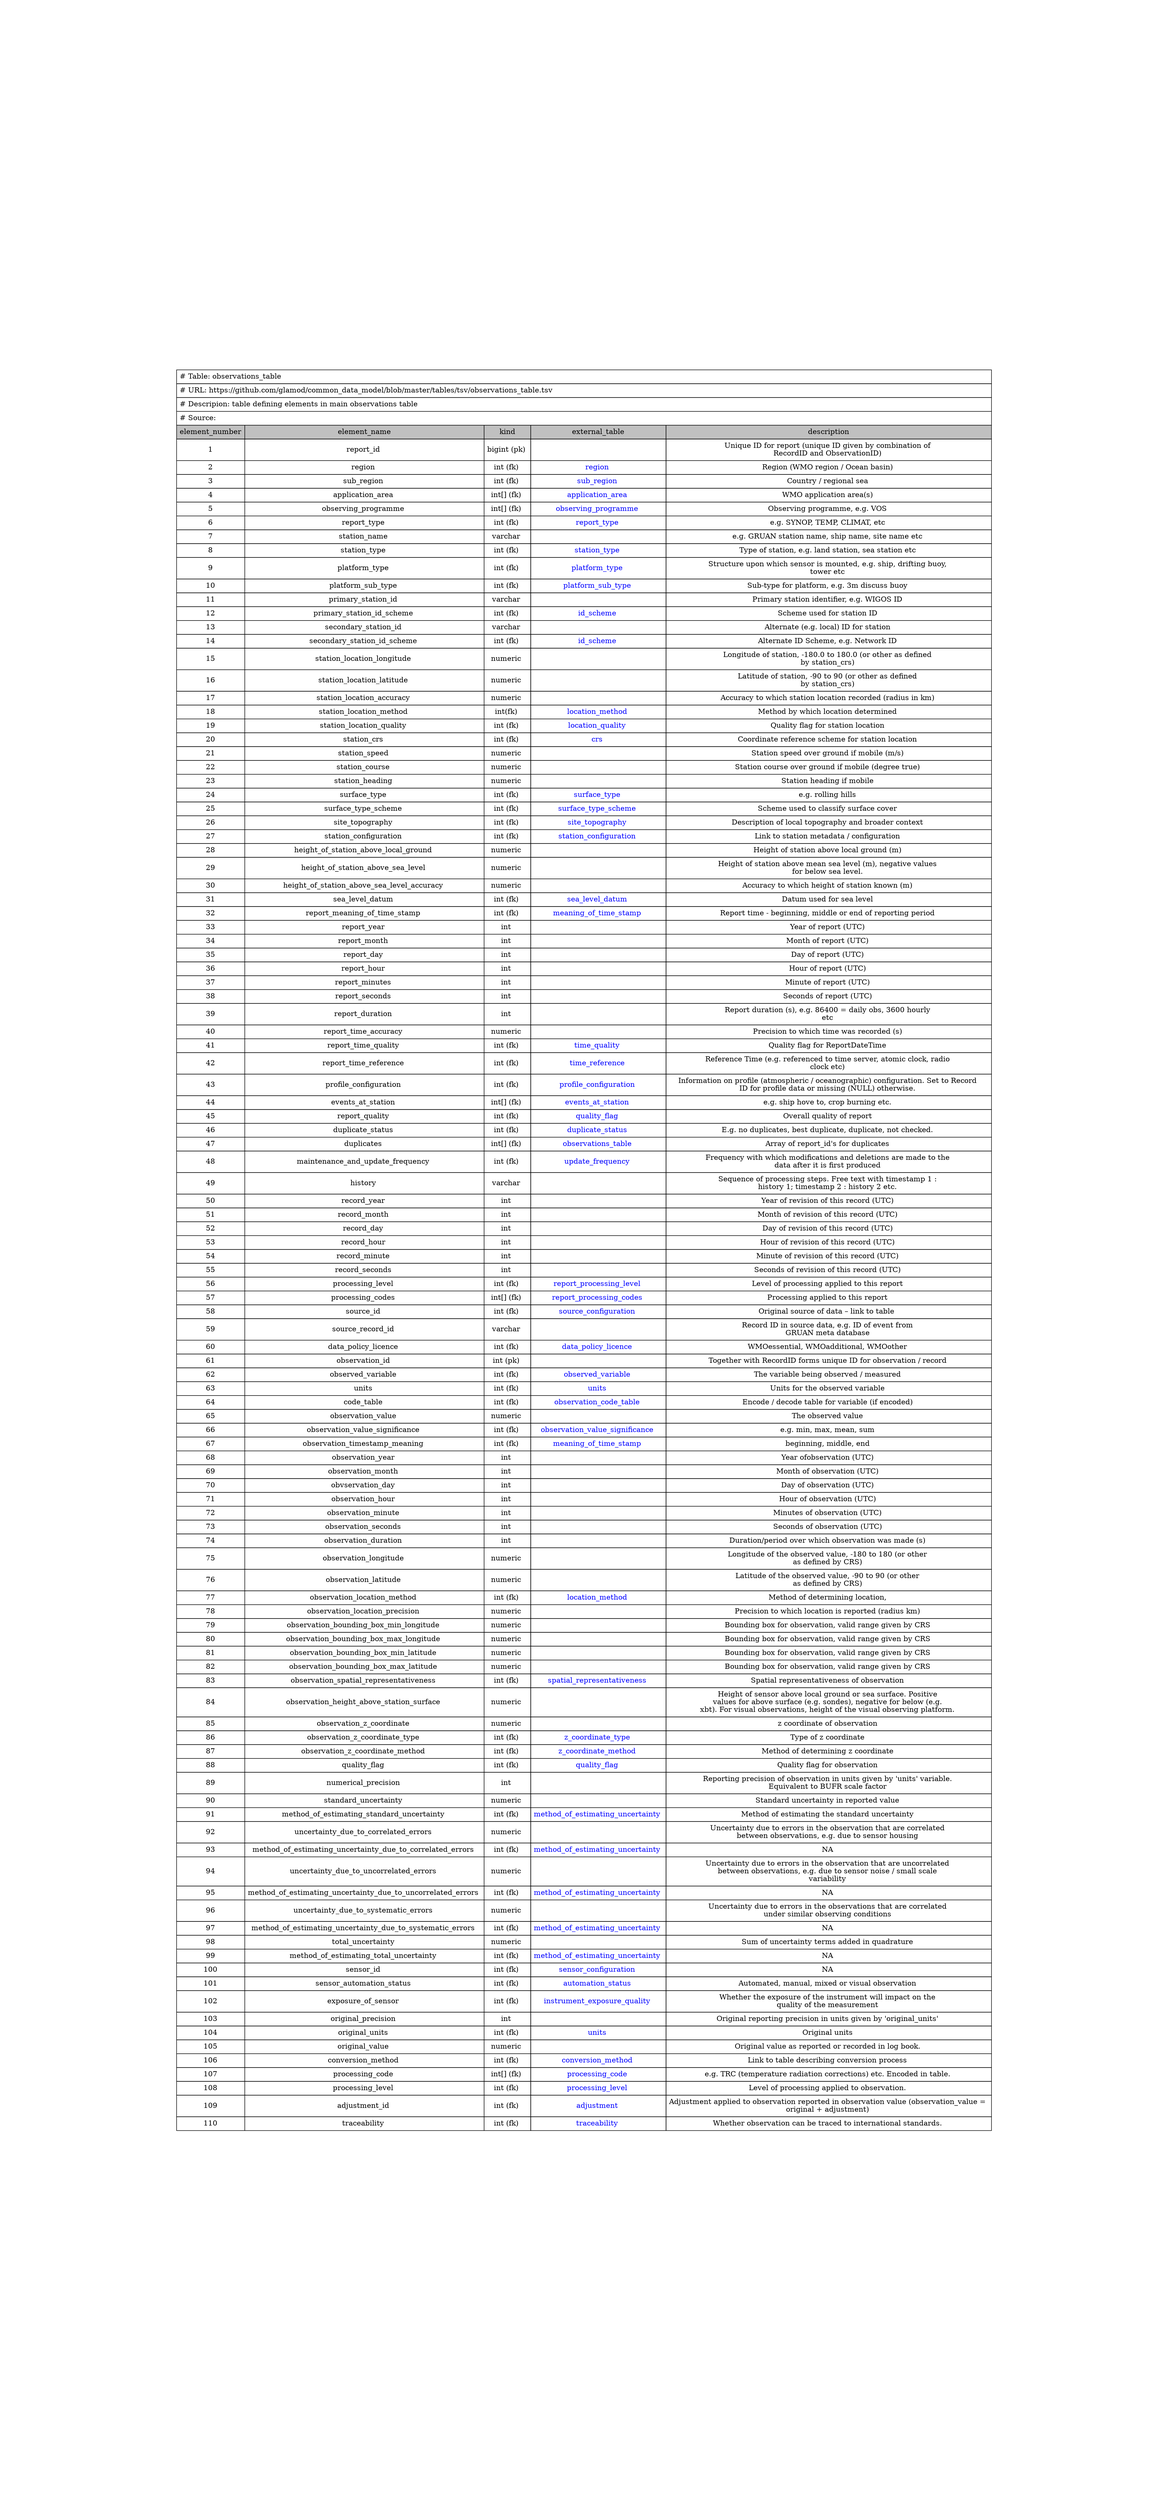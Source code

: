 digraph observations_table {
node [color=white]
observations_table [label=<<TABLE BORDER="0" CELLBORDER="1" CELLSPACING="0" CELLPADDING="5" COLOR="BLACK">
<TR><TD COLSPAN="5" ALIGN="left" PORT="head"># Table: observations_table</TD></TR>
<TR><TD COLSPAN="5" ALIGN="left"># URL: https://github.com/glamod/common_data_model/blob/master/tables/tsv/observations_table.tsv</TD></TR>
<TR><TD ALIGN="left" COLSPAN="5"># Descripion: table defining elements in main observations table				</TD></TR>
<TR><TD ALIGN="left" COLSPAN="5"># Source:				</TD></TR>
<TR><TD BGCOLOR="GRAY">element_number</TD><TD BGCOLOR="GRAY">element_name</TD><TD BGCOLOR="GRAY">kind</TD><TD BGCOLOR="GRAY">external_table</TD><TD BGCOLOR="GRAY">description</TD></TR>
<TR><TD PORT="report_idL">1</TD><TD>report_id </TD><TD>bigint (pk) </TD><TD></TD><TD PORT="report_idR">Unique ID for report (unique ID given by combination of <BR/>RecordID and ObservationID) </TD></TR>
<TR><TD PORT="regionL">2</TD><TD>region </TD><TD>int (fk) </TD><TD HREF="https://github.com/glamod/common_data_model/blob/master/tables/tsv/region.tsv"><FONT color="blue">region </FONT></TD><TD PORT="regionR">Region (WMO region / Ocean basin) </TD></TR>
<TR><TD PORT="sub_regionL">3</TD><TD>sub_region </TD><TD>int (fk) </TD><TD HREF="https://github.com/glamod/common_data_model/blob/master/tables/tsv/sub_region.tsv"><FONT color="blue">sub_region </FONT></TD><TD PORT="sub_regionR">Country / regional sea </TD></TR>
<TR><TD PORT="application_areaL">4</TD><TD>application_area </TD><TD>int[] (fk) </TD><TD HREF="https://github.com/glamod/common_data_model/blob/master/tables/tsv/application_area.tsv"><FONT color="blue">application_area </FONT></TD><TD PORT="application_areaR">WMO application area(s) </TD></TR>
<TR><TD PORT="observing_programmeL">5</TD><TD>observing_programme </TD><TD>int[] (fk) </TD><TD HREF="https://github.com/glamod/common_data_model/blob/master/tables/tsv/observing_programme.tsv"><FONT color="blue">observing_programme </FONT></TD><TD PORT="observing_programmeR">Observing programme, e.g. VOS </TD></TR>
<TR><TD PORT="report_typeL">6</TD><TD>report_type </TD><TD>int (fk) </TD><TD HREF="https://github.com/glamod/common_data_model/blob/master/tables/tsv/report_type.tsv"><FONT color="blue">report_type </FONT></TD><TD PORT="report_typeR">e.g. SYNOP, TEMP, CLIMAT, etc </TD></TR>
<TR><TD PORT="station_nameL">7</TD><TD>station_name </TD><TD>varchar </TD><TD></TD><TD PORT="station_nameR">e.g. GRUAN station name, ship name, site name etc </TD></TR>
<TR><TD PORT="station_typeL">8</TD><TD>station_type </TD><TD>int (fk) </TD><TD HREF="https://github.com/glamod/common_data_model/blob/master/tables/tsv/station_type.tsv"><FONT color="blue">station_type </FONT></TD><TD PORT="station_typeR">Type of station, e.g. land station, sea station etc </TD></TR>
<TR><TD PORT="platform_typeL">9</TD><TD>platform_type </TD><TD>int (fk) </TD><TD HREF="https://github.com/glamod/common_data_model/blob/master/tables/tsv/platform_type.tsv"><FONT color="blue">platform_type </FONT></TD><TD PORT="platform_typeR">Structure upon which sensor is mounted, e.g. ship, drifting buoy, <BR/>tower etc </TD></TR>
<TR><TD PORT="platform_sub_typeL">10</TD><TD>platform_sub_type </TD><TD>int (fk) </TD><TD HREF="https://github.com/glamod/common_data_model/blob/master/tables/tsv/platform_sub_type.tsv"><FONT color="blue">platform_sub_type </FONT></TD><TD PORT="platform_sub_typeR">Sub-type for platform, e.g. 3m discuss buoy </TD></TR>
<TR><TD PORT="primary_station_idL">11</TD><TD>primary_station_id </TD><TD>varchar </TD><TD></TD><TD PORT="primary_station_idR">Primary station identifier, e.g. WIGOS ID </TD></TR>
<TR><TD PORT="primary_station_id_schemeL">12</TD><TD>primary_station_id_scheme </TD><TD>int (fk) </TD><TD HREF="https://github.com/glamod/common_data_model/blob/master/tables/tsv/id_scheme.tsv"><FONT color="blue">id_scheme </FONT></TD><TD PORT="primary_station_id_schemeR">Scheme used for station ID </TD></TR>
<TR><TD PORT="secondary_station_idL">13</TD><TD>secondary_station_id </TD><TD>varchar </TD><TD></TD><TD PORT="secondary_station_idR">Alternate (e.g. local) ID for station </TD></TR>
<TR><TD PORT="secondary_station_id_schemeL">14</TD><TD>secondary_station_id_scheme </TD><TD>int (fk) </TD><TD HREF="https://github.com/glamod/common_data_model/blob/master/tables/tsv/id_scheme.tsv"><FONT color="blue">id_scheme </FONT></TD><TD PORT="secondary_station_id_schemeR">Alternate ID Scheme, e.g. Network ID </TD></TR>
<TR><TD PORT="station_location_longitudeL">15</TD><TD>station_location_longitude </TD><TD>numeric </TD><TD></TD><TD PORT="station_location_longitudeR">Longitude of station, -180.0 to 180.0 (or other as defined <BR/>by station_crs) </TD></TR>
<TR><TD PORT="station_location_latitudeL">16</TD><TD>station_location_latitude </TD><TD>numeric </TD><TD></TD><TD PORT="station_location_latitudeR">Latitude of station, -90 to 90 (or other as defined <BR/>by station_crs) </TD></TR>
<TR><TD PORT="station_location_accuracyL">17</TD><TD>station_location_accuracy </TD><TD>numeric </TD><TD></TD><TD PORT="station_location_accuracyR">Accuracy to which station location recorded (radius in km) </TD></TR>
<TR><TD PORT="station_location_methodL">18</TD><TD>station_location_method </TD><TD>int(fk) </TD><TD HREF="https://github.com/glamod/common_data_model/blob/master/tables/tsv/location_method.tsv"><FONT color="blue">location_method </FONT></TD><TD PORT="station_location_methodR">Method by which location determined </TD></TR>
<TR><TD PORT="station_location_qualityL">19</TD><TD>station_location_quality </TD><TD>int (fk) </TD><TD HREF="https://github.com/glamod/common_data_model/blob/master/tables/tsv/location_quality.tsv"><FONT color="blue">location_quality </FONT></TD><TD PORT="station_location_qualityR">Quality flag for station location </TD></TR>
<TR><TD PORT="station_crsL">20</TD><TD>station_crs </TD><TD>int (fk) </TD><TD HREF="https://github.com/glamod/common_data_model/blob/master/tables/tsv/crs.tsv"><FONT color="blue">crs </FONT></TD><TD PORT="station_crsR">Coordinate reference scheme for station location </TD></TR>
<TR><TD PORT="station_speedL">21</TD><TD>station_speed </TD><TD>numeric </TD><TD></TD><TD PORT="station_speedR">Station speed over ground if mobile (m/s) </TD></TR>
<TR><TD PORT="station_courseL">22</TD><TD>station_course </TD><TD>numeric </TD><TD></TD><TD PORT="station_courseR">Station course over ground if mobile (degree true) </TD></TR>
<TR><TD PORT="station_headingL">23</TD><TD>station_heading </TD><TD>numeric </TD><TD></TD><TD PORT="station_headingR">Station heading if mobile </TD></TR>
<TR><TD PORT="surface_typeL">24</TD><TD>surface_type </TD><TD>int (fk) </TD><TD HREF="https://github.com/glamod/common_data_model/blob/master/tables/tsv/surface_type.tsv"><FONT color="blue">surface_type </FONT></TD><TD PORT="surface_typeR">e.g. rolling hills </TD></TR>
<TR><TD PORT="surface_type_schemeL">25</TD><TD>surface_type_scheme </TD><TD>int (fk) </TD><TD HREF="https://github.com/glamod/common_data_model/blob/master/tables/tsv/surface_type_scheme.tsv"><FONT color="blue">surface_type_scheme </FONT></TD><TD PORT="surface_type_schemeR">Scheme used to classify surface cover </TD></TR>
<TR><TD PORT="site_topographyL">26</TD><TD>site_topography </TD><TD>int (fk) </TD><TD HREF="https://github.com/glamod/common_data_model/blob/master/tables/tsv/site_topography.tsv"><FONT color="blue">site_topography </FONT></TD><TD PORT="site_topographyR">Description of local topography and broader context </TD></TR>
<TR><TD PORT="station_configurationL">27</TD><TD>station_configuration </TD><TD>int (fk) </TD><TD HREF="https://github.com/glamod/common_data_model/blob/master/tables/tsv/station_configuration.tsv"><FONT color="blue">station_configuration </FONT></TD><TD PORT="station_configurationR">Link to station metadata / configuration </TD></TR>
<TR><TD PORT="height_of_station_above_local_groundL">28</TD><TD>height_of_station_above_local_ground </TD><TD>numeric </TD><TD></TD><TD PORT="height_of_station_above_local_groundR">Height of station above local ground (m) </TD></TR>
<TR><TD PORT="height_of_station_above_sea_levelL">29</TD><TD>height_of_station_above_sea_level </TD><TD>numeric </TD><TD></TD><TD PORT="height_of_station_above_sea_levelR">Height of station above mean sea level (m), negative values <BR/>for below sea level. </TD></TR>
<TR><TD PORT="height_of_station_above_sea_level_accuracyL">30</TD><TD>height_of_station_above_sea_level_accuracy </TD><TD>numeric </TD><TD></TD><TD PORT="height_of_station_above_sea_level_accuracyR">Accuracy to which height of station known (m) </TD></TR>
<TR><TD PORT="sea_level_datumL">31</TD><TD>sea_level_datum </TD><TD>int (fk) </TD><TD HREF="https://github.com/glamod/common_data_model/blob/master/tables/tsv/sea_level_datum.tsv"><FONT color="blue">sea_level_datum </FONT></TD><TD PORT="sea_level_datumR">Datum used for sea level </TD></TR>
<TR><TD PORT="report_meaning_of_time_stampL">32</TD><TD>report_meaning_of_time_stamp </TD><TD>int (fk) </TD><TD HREF="https://github.com/glamod/common_data_model/blob/master/tables/tsv/meaning_of_time_stamp.tsv"><FONT color="blue">meaning_of_time_stamp </FONT></TD><TD PORT="report_meaning_of_time_stampR">Report time - beginning, middle or end of reporting period <BR/></TD></TR>
<TR><TD PORT="report_yearL">33</TD><TD>report_year </TD><TD>int </TD><TD></TD><TD PORT="report_yearR">Year of report (UTC) </TD></TR>
<TR><TD PORT="report_monthL">34</TD><TD>report_month </TD><TD>int </TD><TD></TD><TD PORT="report_monthR">Month of report (UTC) </TD></TR>
<TR><TD PORT="report_dayL">35</TD><TD>report_day </TD><TD>int </TD><TD></TD><TD PORT="report_dayR">Day of report (UTC) </TD></TR>
<TR><TD PORT="report_hourL">36</TD><TD>report_hour </TD><TD>int </TD><TD></TD><TD PORT="report_hourR">Hour of report (UTC) </TD></TR>
<TR><TD PORT="report_minutesL">37</TD><TD>report_minutes </TD><TD>int </TD><TD></TD><TD PORT="report_minutesR">Minute of report (UTC) </TD></TR>
<TR><TD PORT="report_secondsL">38</TD><TD>report_seconds </TD><TD>int </TD><TD></TD><TD PORT="report_secondsR">Seconds of report (UTC) </TD></TR>
<TR><TD PORT="report_durationL">39</TD><TD>report_duration </TD><TD>int </TD><TD></TD><TD PORT="report_durationR">Report duration (s), e.g. 86400 = daily obs, 3600 hourly <BR/>etc </TD></TR>
<TR><TD PORT="report_time_accuracyL">40</TD><TD>report_time_accuracy </TD><TD>numeric </TD><TD></TD><TD PORT="report_time_accuracyR">Precision to which time was recorded (s) </TD></TR>
<TR><TD PORT="report_time_qualityL">41</TD><TD>report_time_quality </TD><TD>int (fk) </TD><TD HREF="https://github.com/glamod/common_data_model/blob/master/tables/tsv/time_quality.tsv"><FONT color="blue">time_quality </FONT></TD><TD PORT="report_time_qualityR">Quality flag for ReportDateTime </TD></TR>
<TR><TD PORT="report_time_referenceL">42</TD><TD>report_time_reference </TD><TD>int (fk) </TD><TD HREF="https://github.com/glamod/common_data_model/blob/master/tables/tsv/time_reference.tsv"><FONT color="blue">time_reference </FONT></TD><TD PORT="report_time_referenceR">Reference Time (e.g. referenced to time server, atomic clock, radio <BR/>clock etc) </TD></TR>
<TR><TD PORT="profile_configurationL">43</TD><TD>profile_configuration </TD><TD>int (fk) </TD><TD HREF="https://github.com/glamod/common_data_model/blob/master/tables/tsv/profile_configuration.tsv"><FONT color="blue">profile_configuration </FONT></TD><TD PORT="profile_configurationR">Information on profile (atmospheric / oceanographic) configuration. Set to Record <BR/>ID for profile data or missing (NULL) otherwise. </TD></TR>
<TR><TD PORT="events_at_stationL">44</TD><TD>events_at_station </TD><TD>int[] (fk) </TD><TD HREF="https://github.com/glamod/common_data_model/blob/master/tables/tsv/events_at_station.tsv"><FONT color="blue">events_at_station </FONT></TD><TD PORT="events_at_stationR">e.g. ship hove to, crop burning etc. </TD></TR>
<TR><TD PORT="report_qualityL">45</TD><TD>report_quality </TD><TD>int (fk) </TD><TD HREF="https://github.com/glamod/common_data_model/blob/master/tables/tsv/quality_flag.tsv"><FONT color="blue">quality_flag </FONT></TD><TD PORT="report_qualityR">Overall quality of report </TD></TR>
<TR><TD PORT="duplicate_statusL">46</TD><TD>duplicate_status </TD><TD>int (fk) </TD><TD HREF="https://github.com/glamod/common_data_model/blob/master/tables/tsv/duplicate_status.tsv"><FONT color="blue">duplicate_status </FONT></TD><TD PORT="duplicate_statusR">E.g. no duplicates, best duplicate, duplicate, not checked. </TD></TR>
<TR><TD PORT="duplicatesL">47</TD><TD>duplicates </TD><TD>int[] (fk) </TD><TD HREF="https://github.com/glamod/common_data_model/blob/master/tables/tsv/observations_table.tsv"><FONT color="blue">observations_table </FONT></TD><TD PORT="duplicatesR">Array of report_id's for duplicates </TD></TR>
<TR><TD PORT="maintenance_and_update_frequencyL">48</TD><TD>maintenance_and_update_frequency </TD><TD>int (fk) </TD><TD HREF="https://github.com/glamod/common_data_model/blob/master/tables/tsv/update_frequency.tsv"><FONT color="blue">update_frequency </FONT></TD><TD PORT="maintenance_and_update_frequencyR">Frequency with which modifications and deletions are made to the <BR/>data after it is first produced </TD></TR>
<TR><TD PORT="historyL">49</TD><TD>history </TD><TD>varchar </TD><TD></TD><TD PORT="historyR">Sequence of processing steps. Free text with timestamp 1 : <BR/>history 1; timestamp 2 : history 2 etc. </TD></TR>
<TR><TD PORT="record_yearL">50</TD><TD>record_year </TD><TD>int </TD><TD></TD><TD PORT="record_yearR">Year of revision of this record (UTC) </TD></TR>
<TR><TD PORT="record_monthL">51</TD><TD>record_month </TD><TD>int </TD><TD></TD><TD PORT="record_monthR">Month of revision of this record (UTC) </TD></TR>
<TR><TD PORT="record_dayL">52</TD><TD>record_day </TD><TD>int </TD><TD></TD><TD PORT="record_dayR">Day of revision of this record (UTC) </TD></TR>
<TR><TD PORT="record_hourL">53</TD><TD>record_hour </TD><TD>int </TD><TD></TD><TD PORT="record_hourR">Hour of revision of this record (UTC) </TD></TR>
<TR><TD PORT="record_minuteL">54</TD><TD>record_minute </TD><TD>int </TD><TD></TD><TD PORT="record_minuteR">Minute of revision of this record (UTC) </TD></TR>
<TR><TD PORT="record_secondsL">55</TD><TD>record_seconds </TD><TD>int </TD><TD></TD><TD PORT="record_secondsR">Seconds of revision of this record (UTC) </TD></TR>
<TR><TD PORT="processing_levelL">56</TD><TD>processing_level </TD><TD>int (fk) </TD><TD HREF="https://github.com/glamod/common_data_model/blob/master/tables/tsv/report_processing_level.tsv"><FONT color="blue">report_processing_level </FONT></TD><TD PORT="processing_levelR">Level of processing applied to this report </TD></TR>
<TR><TD PORT="processing_codesL">57</TD><TD>processing_codes </TD><TD>int[] (fk) </TD><TD HREF="https://github.com/glamod/common_data_model/blob/master/tables/tsv/report_processing_codes.tsv"><FONT color="blue">report_processing_codes </FONT></TD><TD PORT="processing_codesR">Processing applied to this report </TD></TR>
<TR><TD PORT="source_idL">58</TD><TD>source_id </TD><TD>int (fk) </TD><TD HREF="https://github.com/glamod/common_data_model/blob/master/tables/tsv/source_configuration.tsv"><FONT color="blue">source_configuration </FONT></TD><TD PORT="source_idR">Original source of data – link to table  </TD></TR>
<TR><TD PORT="source_record_idL">59</TD><TD>source_record_id </TD><TD>varchar </TD><TD></TD><TD PORT="source_record_idR">Record ID in source data, e.g. ID of event from <BR/>GRUAN meta database </TD></TR>
<TR><TD PORT="data_policy_licenceL">60</TD><TD>data_policy_licence </TD><TD>int (fk) </TD><TD HREF="https://github.com/glamod/common_data_model/blob/master/tables/tsv/data_policy_licence.tsv"><FONT color="blue">data_policy_licence </FONT></TD><TD PORT="data_policy_licenceR">WMOessential, WMOadditional, WMOother </TD></TR>
<TR><TD PORT="observation_idL">61</TD><TD>observation_id </TD><TD>int (pk) </TD><TD></TD><TD PORT="observation_idR">Together with RecordID forms unique ID for observation / record <BR/></TD></TR>
<TR><TD PORT="observed_variableL">62</TD><TD>observed_variable </TD><TD>int (fk) </TD><TD HREF="https://github.com/glamod/common_data_model/blob/master/tables/tsv/observed_variable.tsv"><FONT color="blue">observed_variable </FONT></TD><TD PORT="observed_variableR">The variable being observed / measured </TD></TR>
<TR><TD PORT="unitsL">63</TD><TD>units </TD><TD>int (fk) </TD><TD HREF="https://github.com/glamod/common_data_model/blob/master/tables/tsv/units.tsv"><FONT color="blue">units </FONT></TD><TD PORT="unitsR">Units for the observed variable </TD></TR>
<TR><TD PORT="code_tableL">64</TD><TD>code_table </TD><TD>int (fk) </TD><TD HREF="https://github.com/glamod/common_data_model/blob/master/tables/tsv/observation_code_table.tsv"><FONT color="blue">observation_code_table </FONT></TD><TD PORT="code_tableR">Encode / decode table for variable (if encoded) </TD></TR>
<TR><TD PORT="observation_valueL">65</TD><TD>observation_value </TD><TD>numeric </TD><TD></TD><TD PORT="observation_valueR">The observed value </TD></TR>
<TR><TD PORT="observation_value_significanceL">66</TD><TD>observation_value_significance </TD><TD>int (fk) </TD><TD HREF="https://github.com/glamod/common_data_model/blob/master/tables/tsv/observation_value_significance.tsv"><FONT color="blue">observation_value_significance </FONT></TD><TD PORT="observation_value_significanceR">e.g. min, max, mean, sum </TD></TR>
<TR><TD PORT="observation_timestamp_meaningL">67</TD><TD>observation_timestamp_meaning </TD><TD>int (fk) </TD><TD HREF="https://github.com/glamod/common_data_model/blob/master/tables/tsv/meaning_of_time_stamp.tsv"><FONT color="blue">meaning_of_time_stamp </FONT></TD><TD PORT="observation_timestamp_meaningR">beginning, middle, end </TD></TR>
<TR><TD PORT="observation_yearL">68</TD><TD>observation_year </TD><TD>int </TD><TD></TD><TD PORT="observation_yearR">Year ofobservation (UTC) </TD></TR>
<TR><TD PORT="observation_monthL">69</TD><TD>observation_month </TD><TD>int </TD><TD></TD><TD PORT="observation_monthR">Month of observation (UTC) </TD></TR>
<TR><TD PORT="obvservation_dayL">70</TD><TD>obvservation_day </TD><TD>int </TD><TD></TD><TD PORT="obvservation_dayR">Day of observation (UTC) </TD></TR>
<TR><TD PORT="observation_hourL">71</TD><TD>observation_hour </TD><TD>int </TD><TD></TD><TD PORT="observation_hourR">Hour of observation (UTC) </TD></TR>
<TR><TD PORT="observation_minuteL">72</TD><TD>observation_minute </TD><TD>int </TD><TD></TD><TD PORT="observation_minuteR">Minutes of observation (UTC) </TD></TR>
<TR><TD PORT="observation_secondsL">73</TD><TD>observation_seconds </TD><TD>int </TD><TD></TD><TD PORT="observation_secondsR">Seconds of observation (UTC) </TD></TR>
<TR><TD PORT="observation_durationL">74</TD><TD>observation_duration </TD><TD>int </TD><TD></TD><TD PORT="observation_durationR">Duration/period over which observation was made (s) </TD></TR>
<TR><TD PORT="observation_longitudeL">75</TD><TD>observation_longitude </TD><TD>numeric </TD><TD></TD><TD PORT="observation_longitudeR">Longitude of the observed value, -180 to 180 (or other <BR/>as defined by CRS) </TD></TR>
<TR><TD PORT="observation_latitudeL">76</TD><TD>observation_latitude </TD><TD>numeric </TD><TD></TD><TD PORT="observation_latitudeR">Latitude of the observed value, -90 to 90 (or other <BR/>as defined by CRS) </TD></TR>
<TR><TD PORT="observation_location_methodL">77</TD><TD>observation_location_method </TD><TD>int (fk) </TD><TD HREF="https://github.com/glamod/common_data_model/blob/master/tables/tsv/location_method.tsv"><FONT color="blue">location_method </FONT></TD><TD PORT="observation_location_methodR">Method of determining location, </TD></TR>
<TR><TD PORT="observation_location_precisionL">78</TD><TD>observation_location_precision </TD><TD>numeric </TD><TD></TD><TD PORT="observation_location_precisionR">Precision to which location is reported (radius km) </TD></TR>
<TR><TD PORT="observation_bounding_box_min_longitudeL">79</TD><TD>observation_bounding_box_min_longitude </TD><TD>numeric </TD><TD></TD><TD PORT="observation_bounding_box_min_longitudeR">Bounding box for observation, valid range given by CRS </TD></TR>
<TR><TD PORT="observation_bounding_box_max_longitudeL">80</TD><TD>observation_bounding_box_max_longitude </TD><TD>numeric </TD><TD></TD><TD PORT="observation_bounding_box_max_longitudeR">Bounding box for observation, valid range given by CRS </TD></TR>
<TR><TD PORT="observation_bounding_box_min_latitudeL">81</TD><TD>observation_bounding_box_min_latitude </TD><TD>numeric </TD><TD></TD><TD PORT="observation_bounding_box_min_latitudeR">Bounding box for observation, valid range given by CRS </TD></TR>
<TR><TD PORT="observation_bounding_box_max_latitudeL">82</TD><TD>observation_bounding_box_max_latitude </TD><TD>numeric </TD><TD></TD><TD PORT="observation_bounding_box_max_latitudeR">Bounding box for observation, valid range given by CRS </TD></TR>
<TR><TD PORT="observation_spatial_representativenessL">83</TD><TD>observation_spatial_representativeness </TD><TD>int (fk) </TD><TD HREF="https://github.com/glamod/common_data_model/blob/master/tables/tsv/spatial_representativeness.tsv"><FONT color="blue">spatial_representativeness </FONT></TD><TD PORT="observation_spatial_representativenessR">Spatial representativeness of observation </TD></TR>
<TR><TD PORT="observation_height_above_station_surfaceL">84</TD><TD>observation_height_above_station_surface </TD><TD>numeric </TD><TD></TD><TD PORT="observation_height_above_station_surfaceR">Height of sensor above local ground or sea surface. Positive <BR/>values for above surface (e.g. sondes), negative for below (e.g. <BR/>xbt). For visual observations, height of the visual observing platform. <BR/></TD></TR>
<TR><TD PORT="observation_z_coordinateL">85</TD><TD>observation_z_coordinate </TD><TD>numeric </TD><TD></TD><TD PORT="observation_z_coordinateR">z coordinate of observation </TD></TR>
<TR><TD PORT="observation_z_coordinate_typeL">86</TD><TD>observation_z_coordinate_type </TD><TD>int (fk) </TD><TD HREF="https://github.com/glamod/common_data_model/blob/master/tables/tsv/z_coordinate_type.tsv"><FONT color="blue">z_coordinate_type </FONT></TD><TD PORT="observation_z_coordinate_typeR">Type of z coordinate </TD></TR>
<TR><TD PORT="observation_z_coordinate_methodL">87</TD><TD>observation_z_coordinate_method </TD><TD>int (fk) </TD><TD HREF="https://github.com/glamod/common_data_model/blob/master/tables/tsv/z_coordinate_method.tsv"><FONT color="blue">z_coordinate_method </FONT></TD><TD PORT="observation_z_coordinate_methodR">Method of determining z coordinate </TD></TR>
<TR><TD PORT="quality_flagL">88</TD><TD>quality_flag </TD><TD>int (fk) </TD><TD HREF="https://github.com/glamod/common_data_model/blob/master/tables/tsv/quality_flag.tsv"><FONT color="blue">quality_flag </FONT></TD><TD PORT="quality_flagR">Quality flag for observation </TD></TR>
<TR><TD PORT="numerical_precisionL">89</TD><TD>numerical_precision </TD><TD>int </TD><TD></TD><TD PORT="numerical_precisionR">Reporting precision of observation in units given by 'units' variable. <BR/>Equivalent to BUFR scale factor </TD></TR>
<TR><TD PORT="standard_uncertaintyL">90</TD><TD>standard_uncertainty </TD><TD>numeric </TD><TD></TD><TD PORT="standard_uncertaintyR">Standard uncertainty in reported value </TD></TR>
<TR><TD PORT="method_of_estimating_standard_uncertaintyL">91</TD><TD>method_of_estimating_standard_uncertainty </TD><TD>int (fk) </TD><TD HREF="https://github.com/glamod/common_data_model/blob/master/tables/tsv/method_of_estimating_uncertainty.tsv"><FONT color="blue">method_of_estimating_uncertainty </FONT></TD><TD PORT="method_of_estimating_standard_uncertaintyR">Method of estimating the standard uncertainty </TD></TR>
<TR><TD PORT="uncertainty_due_to_correlated_errorsL">92</TD><TD>uncertainty_due_to_correlated_errors </TD><TD>numeric </TD><TD></TD><TD PORT="uncertainty_due_to_correlated_errorsR">Uncertainty due to errors in the observation that are correlated <BR/>between observations, e.g. due to sensor housing </TD></TR>
<TR><TD PORT="method_of_estimating_uncertainty_due_to_correlated_errorsL">93</TD><TD>method_of_estimating_uncertainty_due_to_correlated_errors </TD><TD>int (fk) </TD><TD HREF="https://github.com/glamod/common_data_model/blob/master/tables/tsv/method_of_estimating_uncertainty.tsv"><FONT color="blue">method_of_estimating_uncertainty </FONT></TD><TD PORT="method_of_estimating_uncertainty_due_to_correlated_errorsR">NA </TD></TR>
<TR><TD PORT="uncertainty_due_to_uncorrelated_errorsL">94</TD><TD>uncertainty_due_to_uncorrelated_errors </TD><TD>numeric </TD><TD></TD><TD PORT="uncertainty_due_to_uncorrelated_errorsR">Uncertainty due to errors in the observation that are uncorrelated <BR/>between observations, e.g. due to sensor noise / small scale <BR/>variability </TD></TR>
<TR><TD PORT="method_of_estimating_uncertainty_due_to_uncorrelated_errorsL">95</TD><TD>method_of_estimating_uncertainty_due_to_uncorrelated_errors </TD><TD>int (fk) </TD><TD HREF="https://github.com/glamod/common_data_model/blob/master/tables/tsv/method_of_estimating_uncertainty.tsv"><FONT color="blue">method_of_estimating_uncertainty </FONT></TD><TD PORT="method_of_estimating_uncertainty_due_to_uncorrelated_errorsR">NA </TD></TR>
<TR><TD PORT="uncertainty_due_to_systematic_errorsL">96</TD><TD>uncertainty_due_to_systematic_errors </TD><TD>numeric </TD><TD></TD><TD PORT="uncertainty_due_to_systematic_errorsR">Uncertainty due to errors in the observations that are correlated <BR/>under similar observing conditions </TD></TR>
<TR><TD PORT="method_of_estimating_uncertainty_due_to_systematic_errorsL">97</TD><TD>method_of_estimating_uncertainty_due_to_systematic_errors </TD><TD>int (fk) </TD><TD HREF="https://github.com/glamod/common_data_model/blob/master/tables/tsv/method_of_estimating_uncertainty.tsv"><FONT color="blue">method_of_estimating_uncertainty </FONT></TD><TD PORT="method_of_estimating_uncertainty_due_to_systematic_errorsR">NA </TD></TR>
<TR><TD PORT="total_uncertaintyL">98</TD><TD>total_uncertainty </TD><TD>numeric </TD><TD></TD><TD PORT="total_uncertaintyR">Sum of uncertainty terms added in quadrature </TD></TR>
<TR><TD PORT="method_of_estimating_total_uncertaintyL">99</TD><TD>method_of_estimating_total_uncertainty </TD><TD>int (fk) </TD><TD HREF="https://github.com/glamod/common_data_model/blob/master/tables/tsv/method_of_estimating_uncertainty.tsv"><FONT color="blue">method_of_estimating_uncertainty </FONT></TD><TD PORT="method_of_estimating_total_uncertaintyR">NA </TD></TR>
<TR><TD PORT="sensor_idL">100</TD><TD>sensor_id </TD><TD>int (fk) </TD><TD HREF="https://github.com/glamod/common_data_model/blob/master/tables/tsv/sensor_configuration.tsv"><FONT color="blue">sensor_configuration </FONT></TD><TD PORT="sensor_idR">NA </TD></TR>
<TR><TD PORT="sensor_automation_statusL">101</TD><TD>sensor_automation_status </TD><TD>int (fk) </TD><TD HREF="https://github.com/glamod/common_data_model/blob/master/tables/tsv/automation_status.tsv"><FONT color="blue">automation_status </FONT></TD><TD PORT="sensor_automation_statusR">Automated, manual, mixed or visual observation </TD></TR>
<TR><TD PORT="exposure_of_sensorL">102</TD><TD>exposure_of_sensor </TD><TD>int (fk) </TD><TD HREF="https://github.com/glamod/common_data_model/blob/master/tables/tsv/instrument_exposure_quality.tsv"><FONT color="blue">instrument_exposure_quality </FONT></TD><TD PORT="exposure_of_sensorR">Whether the exposure of the instrument will impact on the <BR/>quality of the measurement </TD></TR>
<TR><TD PORT="original_precisionL">103</TD><TD>original_precision </TD><TD>int </TD><TD></TD><TD PORT="original_precisionR">Original reporting precision in units given by 'original_units' </TD></TR>
<TR><TD PORT="original_unitsL">104</TD><TD>original_units </TD><TD>int (fk) </TD><TD HREF="https://github.com/glamod/common_data_model/blob/master/tables/tsv/units.tsv"><FONT color="blue">units </FONT></TD><TD PORT="original_unitsR">Original units </TD></TR>
<TR><TD PORT="original_valueL">105</TD><TD>original_value </TD><TD>numeric </TD><TD></TD><TD PORT="original_valueR">Original value as reported or recorded in log book. </TD></TR>
<TR><TD PORT="conversion_methodL">106</TD><TD>conversion_method </TD><TD>int (fk) </TD><TD HREF="https://github.com/glamod/common_data_model/blob/master/tables/tsv/conversion_method.tsv"><FONT color="blue">conversion_method </FONT></TD><TD PORT="conversion_methodR">Link to table describing conversion process </TD></TR>
<TR><TD PORT="processing_codeL">107</TD><TD>processing_code </TD><TD>int[] (fk) </TD><TD HREF="https://github.com/glamod/common_data_model/blob/master/tables/tsv/processing_code.tsv"><FONT color="blue">processing_code </FONT></TD><TD PORT="processing_codeR">e.g. TRC (temperature radiation corrections) etc. Encoded in table. </TD></TR>
<TR><TD PORT="processing_levelL">108</TD><TD>processing_level </TD><TD>int (fk) </TD><TD HREF="https://github.com/glamod/common_data_model/blob/master/tables/tsv/processing_level.tsv"><FONT color="blue">processing_level </FONT></TD><TD PORT="processing_levelR">Level of processing applied to observation. </TD></TR>
<TR><TD PORT="adjustment_idL">109</TD><TD>adjustment_id </TD><TD>int (fk) </TD><TD HREF="https://github.com/glamod/common_data_model/blob/master/tables/tsv/adjustment.tsv"><FONT color="blue">adjustment </FONT></TD><TD PORT="adjustment_idR">Adjustment applied to observation reported in observation value (observation_value = <BR/>original + adjustment) </TD></TR>
<TR><TD PORT="traceabilityL">110</TD><TD>traceability </TD><TD>int (fk) </TD><TD HREF="https://github.com/glamod/common_data_model/blob/master/tables/tsv/traceability.tsv"><FONT color="blue">traceability </FONT></TD><TD PORT="traceabilityR">Whether observation can be traced to international standards. </TD></TR>
</TABLE>>];
}

